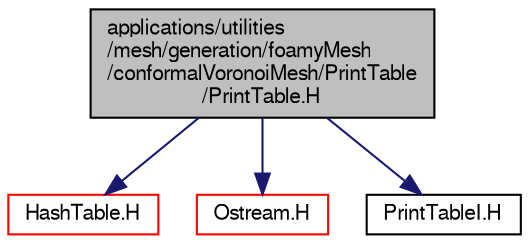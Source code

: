 digraph "applications/utilities/mesh/generation/foamyMesh/conformalVoronoiMesh/PrintTable/PrintTable.H"
{
  bgcolor="transparent";
  edge [fontname="FreeSans",fontsize="10",labelfontname="FreeSans",labelfontsize="10"];
  node [fontname="FreeSans",fontsize="10",shape=record];
  Node1 [label="applications/utilities\l/mesh/generation/foamyMesh\l/conformalVoronoiMesh/PrintTable\l/PrintTable.H",height=0.2,width=0.4,color="black", fillcolor="grey75", style="filled" fontcolor="black"];
  Node1 -> Node2 [color="midnightblue",fontsize="10",style="solid",fontname="FreeSans"];
  Node2 [label="HashTable.H",height=0.2,width=0.4,color="red",URL="$a07116.html"];
  Node1 -> Node3 [color="midnightblue",fontsize="10",style="solid",fontname="FreeSans"];
  Node3 [label="Ostream.H",height=0.2,width=0.4,color="red",URL="$a07323.html"];
  Node1 -> Node4 [color="midnightblue",fontsize="10",style="solid",fontname="FreeSans"];
  Node4 [label="PrintTableI.H",height=0.2,width=0.4,color="black",URL="$a03704.html"];
}

